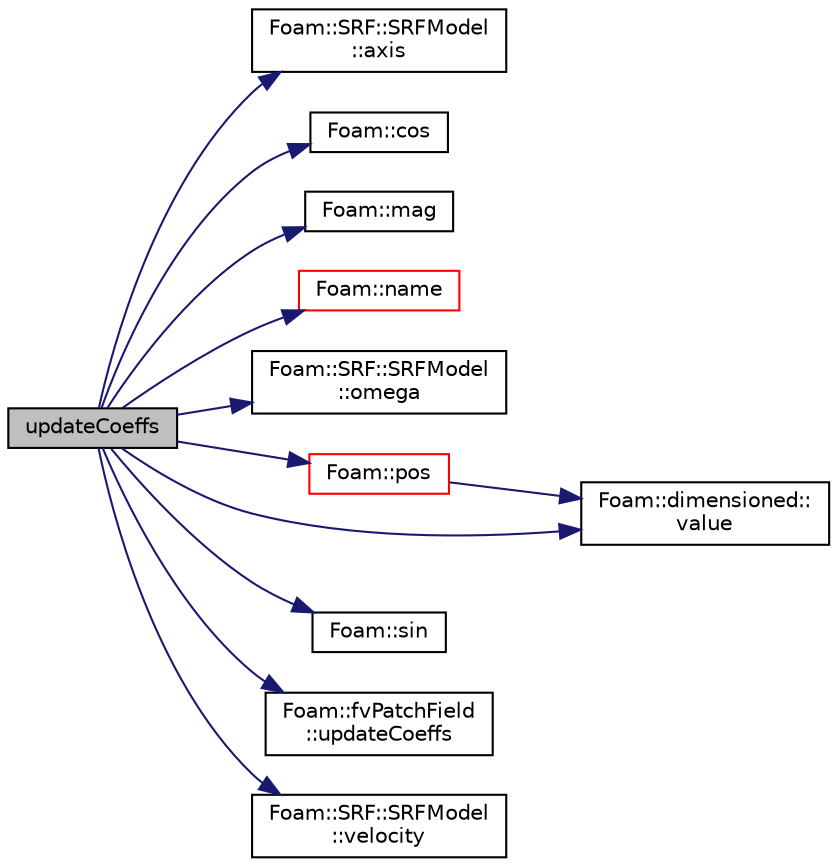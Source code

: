 digraph "updateCoeffs"
{
  bgcolor="transparent";
  edge [fontname="Helvetica",fontsize="10",labelfontname="Helvetica",labelfontsize="10"];
  node [fontname="Helvetica",fontsize="10",shape=record];
  rankdir="LR";
  Node65 [label="updateCoeffs",height=0.2,width=0.4,color="black", fillcolor="grey75", style="filled", fontcolor="black"];
  Node65 -> Node66 [color="midnightblue",fontsize="10",style="solid",fontname="Helvetica"];
  Node66 [label="Foam::SRF::SRFModel\l::axis",height=0.2,width=0.4,color="black",URL="$a22753.html#a78f5bdc13b244c74f1eff32f87c3ae08",tooltip="Return the axis of rotation. "];
  Node65 -> Node67 [color="midnightblue",fontsize="10",style="solid",fontname="Helvetica"];
  Node67 [label="Foam::cos",height=0.2,width=0.4,color="black",URL="$a21851.html#aebb41a148f7cf44b63e12f69e487e49f"];
  Node65 -> Node68 [color="midnightblue",fontsize="10",style="solid",fontname="Helvetica"];
  Node68 [label="Foam::mag",height=0.2,width=0.4,color="black",URL="$a21851.html#a929da2a3fdcf3dacbbe0487d3a330dae"];
  Node65 -> Node69 [color="midnightblue",fontsize="10",style="solid",fontname="Helvetica"];
  Node69 [label="Foam::name",height=0.2,width=0.4,color="red",URL="$a21851.html#adcb0df2bd4953cb6bb390272d8263c3a",tooltip="Return a string representation of a complex. "];
  Node65 -> Node72 [color="midnightblue",fontsize="10",style="solid",fontname="Helvetica"];
  Node72 [label="Foam::SRF::SRFModel\l::omega",height=0.2,width=0.4,color="black",URL="$a22753.html#a8c8a5d1771b8711bde85f02a50b3edb6",tooltip="Return the angular velocity field [rad/s]. "];
  Node65 -> Node73 [color="midnightblue",fontsize="10",style="solid",fontname="Helvetica"];
  Node73 [label="Foam::pos",height=0.2,width=0.4,color="red",URL="$a21851.html#a09a190b59f3d01b258bca0fa964a6212"];
  Node73 -> Node76 [color="midnightblue",fontsize="10",style="solid",fontname="Helvetica"];
  Node76 [label="Foam::dimensioned::\lvalue",height=0.2,width=0.4,color="black",URL="$a27473.html#a7948200a26c85fc3a83ffa510a91d668",tooltip="Return const reference to value. "];
  Node65 -> Node77 [color="midnightblue",fontsize="10",style="solid",fontname="Helvetica"];
  Node77 [label="Foam::sin",height=0.2,width=0.4,color="black",URL="$a21851.html#a4517d680df5510934705011b30dcefa6"];
  Node65 -> Node78 [color="midnightblue",fontsize="10",style="solid",fontname="Helvetica"];
  Node78 [label="Foam::fvPatchField\l::updateCoeffs",height=0.2,width=0.4,color="black",URL="$a23169.html#a7e24eafac629d3733181cd942d4c902f",tooltip="Update the coefficients associated with the patch field. "];
  Node65 -> Node76 [color="midnightblue",fontsize="10",style="solid",fontname="Helvetica"];
  Node65 -> Node79 [color="midnightblue",fontsize="10",style="solid",fontname="Helvetica"];
  Node79 [label="Foam::SRF::SRFModel\l::velocity",height=0.2,width=0.4,color="black",URL="$a22753.html#a48ccdbbb1ef93c12f9ecb3c72de388ee",tooltip="Return velocity vector from positions. "];
}
